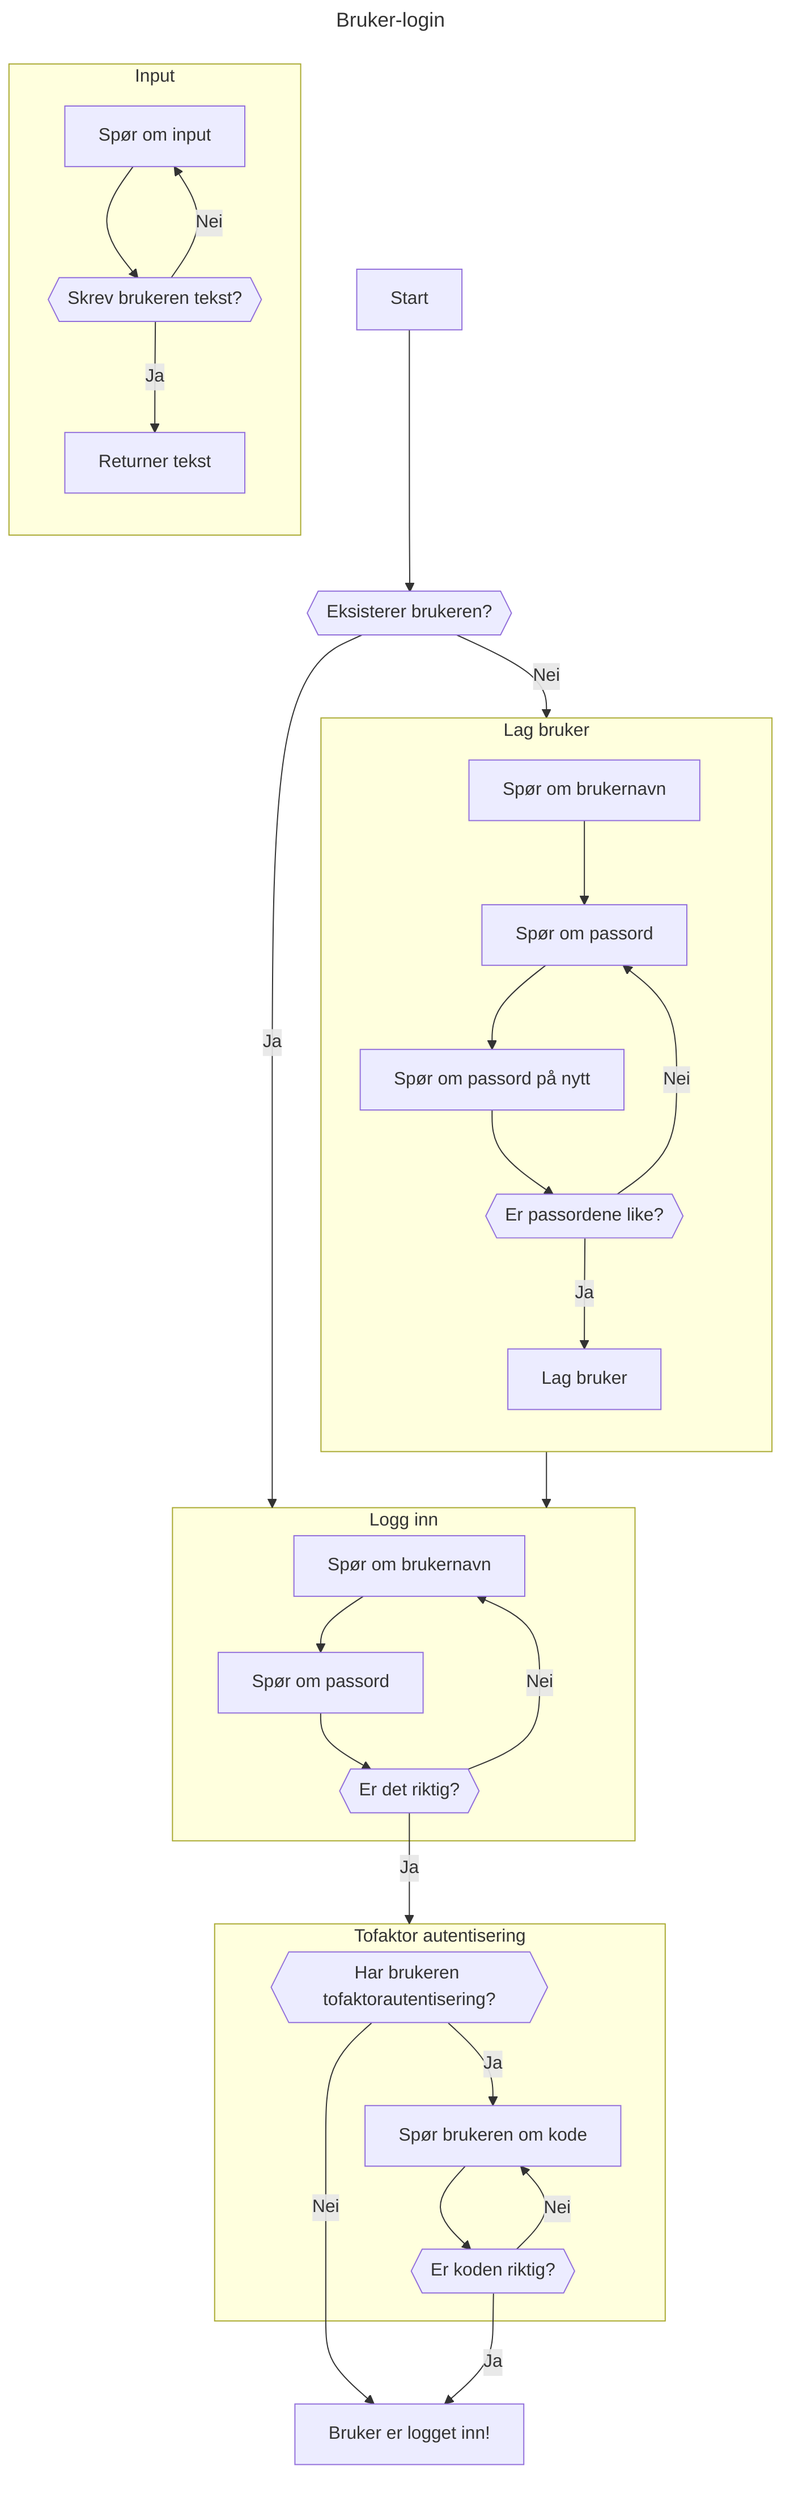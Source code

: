 ---
title: Bruker-login
---
flowchart TB
  start[Start];
  has_user{{Eksisterer brukeren?}};

  start --> has_user;
  has_user -- Ja --> login;
  has_user -- Nei --> signup;

  subgraph user_input [Input]
    direction TB
    input[Spør om input];
    verify{{Skrev brukeren tekst?}};
    valid[Returner tekst];

    input --> verify;
    verify -- Ja --> valid;
    verify -- Nei --> input;
  end

  subgraph login [Logg inn]
    direction TB
    username[Spør om brukernavn];
    password[Spør om passord];
    validate_login{{Er det riktig?}};

    username --> password;
    password --> validate_login;
    validate_login -- Nei --> username;
  end
  logged_in[Bruker er logget inn!];

  subgraph 2fa [Tofaktor autentisering]
    direction TB
    has_2fa{{Har brukeren tofaktorautentisering?}};
    ask_2fa[Spør brukeren om kode];
    verify_2fa{{Er koden riktig?}};

    has_2fa -- Ja --> ask_2fa;
    ask_2fa --> verify_2fa;
    verify_2fa -- Nei --> ask_2fa;
  end
  %% Defined outside so that it links properly
  %% If defined inside the subgraph, these nodes will be inside too
  validate_login -- Ja --> 2fa;
  has_2fa -- Nei --> logged_in;
  verify_2fa -- Ja --> logged_in;

  subgraph signup [Lag bruker]
    direction TB
    ask_username[Spør om brukernavn];
    ask_password[Spør om passord];
    ask_password2[Spør om passord på nytt];
    check_passwords{{Er passordene like?}};
    create_user[Lag bruker];

    ask_username --> ask_password --> ask_password2 --> check_passwords;
    check_passwords -- Ja --> create_user;
    check_passwords -- Nei --> ask_password;
  end

  signup --> login;